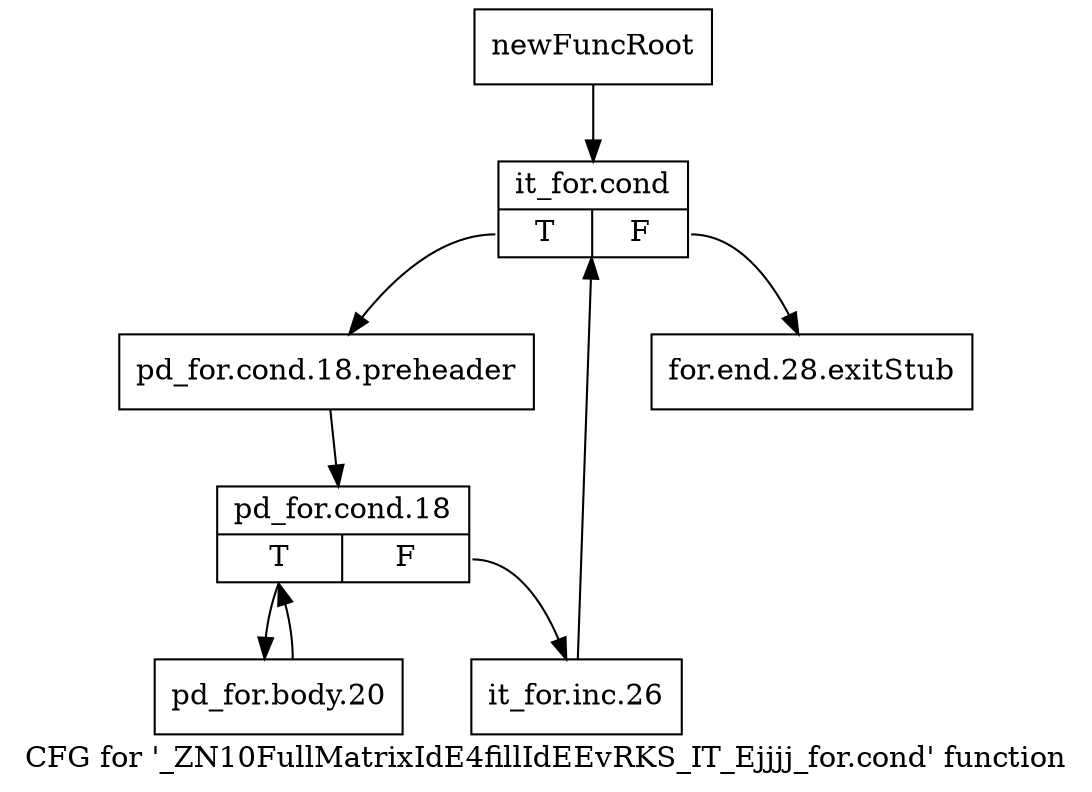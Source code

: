 digraph "CFG for '_ZN10FullMatrixIdE4fillIdEEvRKS_IT_Ejjjj_for.cond' function" {
	label="CFG for '_ZN10FullMatrixIdE4fillIdEEvRKS_IT_Ejjjj_for.cond' function";

	Node0x92a1630 [shape=record,label="{newFuncRoot}"];
	Node0x92a1630 -> Node0x92a16d0;
	Node0x92a1680 [shape=record,label="{for.end.28.exitStub}"];
	Node0x92a16d0 [shape=record,label="{it_for.cond|{<s0>T|<s1>F}}"];
	Node0x92a16d0:s0 -> Node0x92a1720;
	Node0x92a16d0:s1 -> Node0x92a1680;
	Node0x92a1720 [shape=record,label="{pd_for.cond.18.preheader}"];
	Node0x92a1720 -> Node0x92a1770;
	Node0x92a1770 [shape=record,label="{pd_for.cond.18|{<s0>T|<s1>F}}"];
	Node0x92a1770:s0 -> Node0x92a1810;
	Node0x92a1770:s1 -> Node0x92a17c0;
	Node0x92a17c0 [shape=record,label="{it_for.inc.26}"];
	Node0x92a17c0 -> Node0x92a16d0;
	Node0x92a1810 [shape=record,label="{pd_for.body.20}"];
	Node0x92a1810 -> Node0x92a1770;
}
